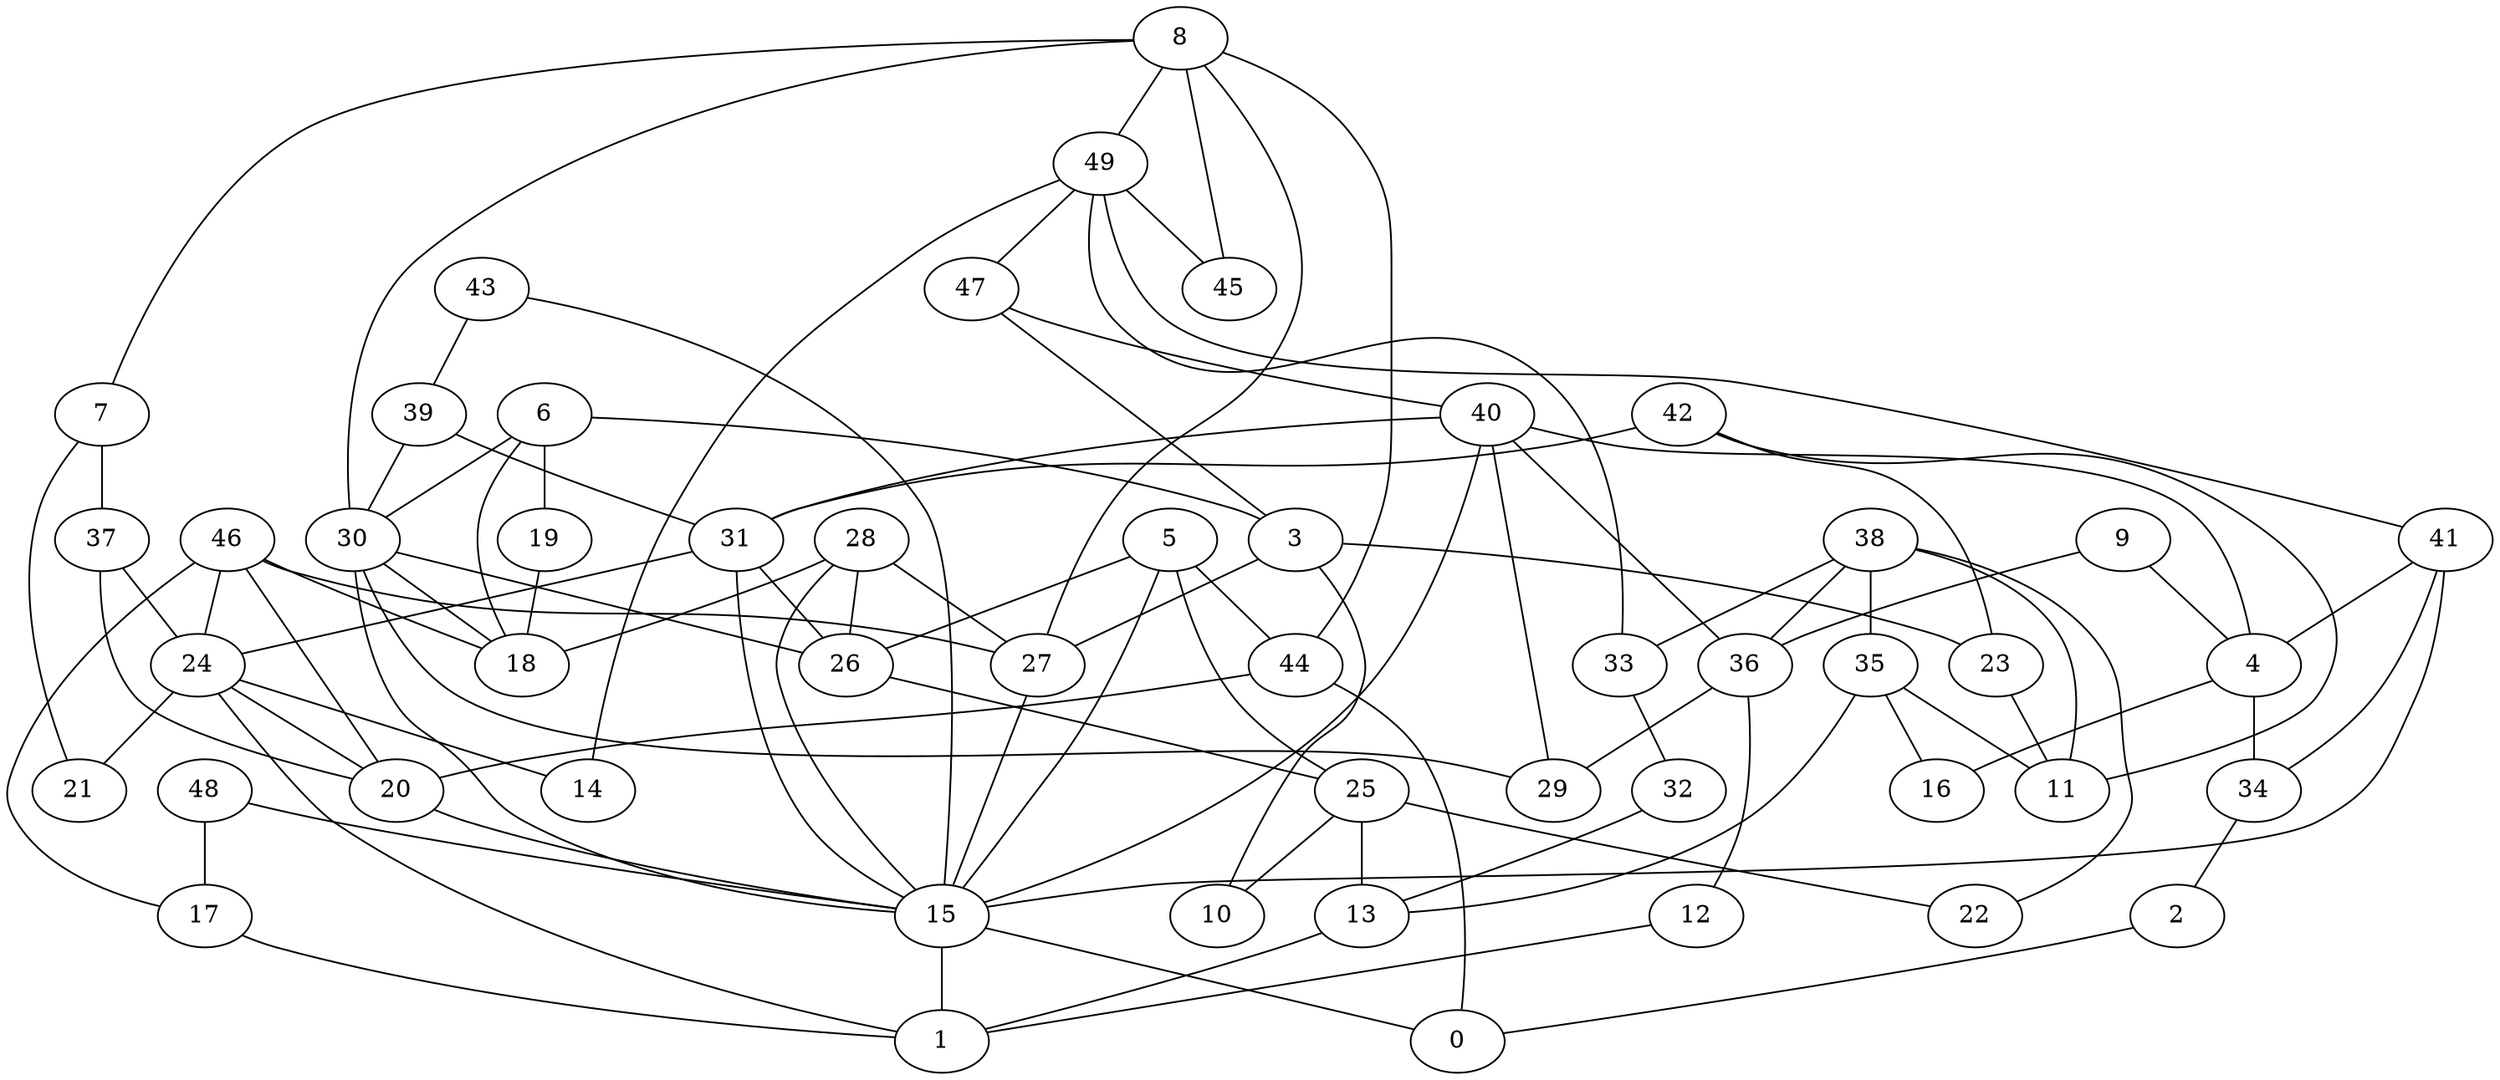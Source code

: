 digraph GG_graph {

subgraph G_graph {
edge [color = black]
"33" -> "32" [dir = none]
"34" -> "2" [dir = none]
"36" -> "12" [dir = none]
"36" -> "29" [dir = none]
"38" -> "35" [dir = none]
"38" -> "36" [dir = none]
"38" -> "22" [dir = none]
"38" -> "11" [dir = none]
"38" -> "33" [dir = none]
"48" -> "17" [dir = none]
"48" -> "15" [dir = none]
"37" -> "20" [dir = none]
"37" -> "24" [dir = none]
"8" -> "7" [dir = none]
"8" -> "49" [dir = none]
"8" -> "30" [dir = none]
"8" -> "27" [dir = none]
"8" -> "44" [dir = none]
"8" -> "45" [dir = none]
"15" -> "1" [dir = none]
"15" -> "0" [dir = none]
"41" -> "34" [dir = none]
"41" -> "4" [dir = none]
"41" -> "15" [dir = none]
"28" -> "26" [dir = none]
"28" -> "15" [dir = none]
"28" -> "18" [dir = none]
"28" -> "27" [dir = none]
"13" -> "1" [dir = none]
"9" -> "36" [dir = none]
"9" -> "4" [dir = none]
"39" -> "31" [dir = none]
"39" -> "30" [dir = none]
"4" -> "34" [dir = none]
"4" -> "16" [dir = none]
"43" -> "15" [dir = none]
"43" -> "39" [dir = none]
"25" -> "22" [dir = none]
"25" -> "10" [dir = none]
"25" -> "13" [dir = none]
"2" -> "0" [dir = none]
"32" -> "13" [dir = none]
"26" -> "25" [dir = none]
"31" -> "24" [dir = none]
"31" -> "15" [dir = none]
"31" -> "26" [dir = none]
"12" -> "1" [dir = none]
"44" -> "0" [dir = none]
"44" -> "20" [dir = none]
"5" -> "25" [dir = none]
"5" -> "26" [dir = none]
"5" -> "15" [dir = none]
"5" -> "44" [dir = none]
"49" -> "14" [dir = none]
"49" -> "45" [dir = none]
"49" -> "41" [dir = none]
"49" -> "33" [dir = none]
"49" -> "47" [dir = none]
"42" -> "11" [dir = none]
"42" -> "31" [dir = none]
"42" -> "23" [dir = none]
"35" -> "16" [dir = none]
"35" -> "13" [dir = none]
"35" -> "11" [dir = none]
"27" -> "15" [dir = none]
"47" -> "3" [dir = none]
"47" -> "40" [dir = none]
"30" -> "29" [dir = none]
"30" -> "15" [dir = none]
"30" -> "18" [dir = none]
"30" -> "26" [dir = none]
"6" -> "19" [dir = none]
"6" -> "30" [dir = none]
"6" -> "3" [dir = none]
"6" -> "18" [dir = none]
"3" -> "27" [dir = none]
"3" -> "10" [dir = none]
"3" -> "23" [dir = none]
"20" -> "15" [dir = none]
"23" -> "11" [dir = none]
"24" -> "21" [dir = none]
"24" -> "1" [dir = none]
"24" -> "14" [dir = none]
"24" -> "20" [dir = none]
"7" -> "37" [dir = none]
"7" -> "21" [dir = none]
"46" -> "18" [dir = none]
"46" -> "20" [dir = none]
"46" -> "27" [dir = none]
"46" -> "17" [dir = none]
"46" -> "24" [dir = none]
"40" -> "31" [dir = none]
"40" -> "15" [dir = none]
"40" -> "29" [dir = none]
"40" -> "36" [dir = none]
"40" -> "4" [dir = none]
"17" -> "1" [dir = none]
"19" -> "18" [dir = none]
}

}
